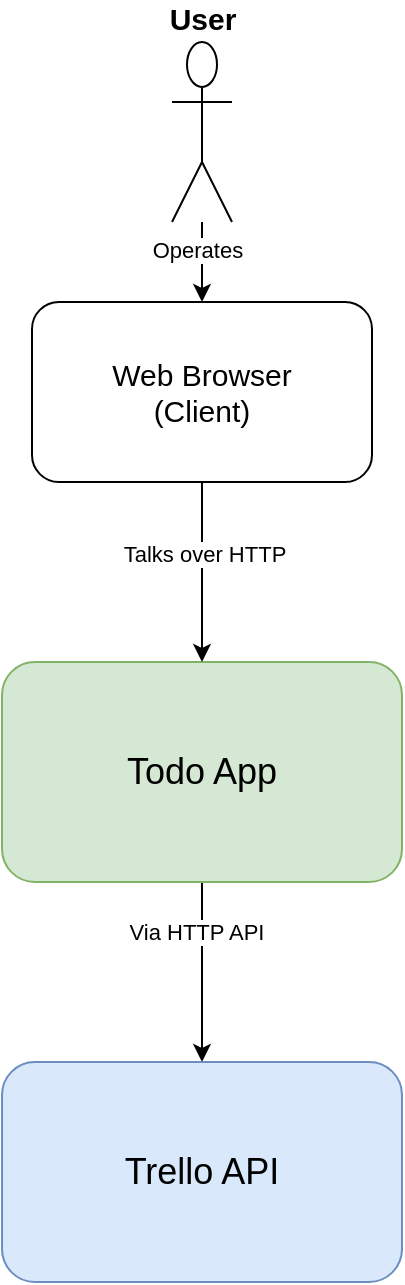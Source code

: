 <mxfile version="24.6.4" type="device" pages="3">
  <diagram name="System Context" id="VpN-JT4xctE0cHFxicZI">
    <mxGraphModel dx="1434" dy="772" grid="1" gridSize="10" guides="1" tooltips="1" connect="1" arrows="1" fold="1" page="1" pageScale="1" pageWidth="850" pageHeight="1100" math="0" shadow="0">
      <root>
        <mxCell id="0" />
        <mxCell id="1" parent="0" />
        <mxCell id="JMRgtsi1ffVyJAObRfW9-12" value="" style="edgeStyle=orthogonalEdgeStyle;rounded=0;orthogonalLoop=1;jettySize=auto;html=1;" edge="1" parent="1" source="JMRgtsi1ffVyJAObRfW9-1" target="JMRgtsi1ffVyJAObRfW9-11">
          <mxGeometry relative="1" as="geometry" />
        </mxCell>
        <mxCell id="JMRgtsi1ffVyJAObRfW9-13" value="Via HTTP API" style="edgeLabel;html=1;align=center;verticalAlign=middle;resizable=0;points=[];" vertex="1" connectable="0" parent="JMRgtsi1ffVyJAObRfW9-12">
          <mxGeometry x="-0.44" y="-3" relative="1" as="geometry">
            <mxPoint as="offset" />
          </mxGeometry>
        </mxCell>
        <mxCell id="JMRgtsi1ffVyJAObRfW9-1" value="&lt;font style=&quot;font-size: 18px;&quot;&gt;Todo App&lt;/font&gt;" style="rounded=1;whiteSpace=wrap;html=1;fillColor=#d5e8d4;strokeColor=#82b366;" vertex="1" parent="1">
          <mxGeometry x="335" y="350" width="200" height="110" as="geometry" />
        </mxCell>
        <mxCell id="JMRgtsi1ffVyJAObRfW9-7" value="" style="edgeStyle=orthogonalEdgeStyle;rounded=0;orthogonalLoop=1;jettySize=auto;html=1;" edge="1" parent="1" source="JMRgtsi1ffVyJAObRfW9-2" target="JMRgtsi1ffVyJAObRfW9-5">
          <mxGeometry relative="1" as="geometry" />
        </mxCell>
        <mxCell id="JMRgtsi1ffVyJAObRfW9-9" value="Operates&amp;nbsp;" style="edgeLabel;html=1;align=center;verticalAlign=middle;resizable=0;points=[];" vertex="1" connectable="0" parent="JMRgtsi1ffVyJAObRfW9-7">
          <mxGeometry x="-0.3" y="-1" relative="1" as="geometry">
            <mxPoint as="offset" />
          </mxGeometry>
        </mxCell>
        <mxCell id="JMRgtsi1ffVyJAObRfW9-2" value="&lt;font style=&quot;font-size: 15px;&quot;&gt;&lt;b&gt;User&lt;/b&gt;&lt;/font&gt;" style="shape=umlActor;verticalLabelPosition=top;verticalAlign=bottom;html=1;outlineConnect=0;labelPosition=center;align=center;" vertex="1" parent="1">
          <mxGeometry x="420" y="40" width="30" height="90" as="geometry" />
        </mxCell>
        <mxCell id="JMRgtsi1ffVyJAObRfW9-8" value="" style="edgeStyle=orthogonalEdgeStyle;rounded=0;orthogonalLoop=1;jettySize=auto;html=1;" edge="1" parent="1" source="JMRgtsi1ffVyJAObRfW9-5" target="JMRgtsi1ffVyJAObRfW9-1">
          <mxGeometry relative="1" as="geometry" />
        </mxCell>
        <mxCell id="JMRgtsi1ffVyJAObRfW9-10" value="Talks over HTTP" style="edgeLabel;html=1;align=center;verticalAlign=middle;resizable=0;points=[];" vertex="1" connectable="0" parent="JMRgtsi1ffVyJAObRfW9-8">
          <mxGeometry x="-0.2" y="1" relative="1" as="geometry">
            <mxPoint as="offset" />
          </mxGeometry>
        </mxCell>
        <mxCell id="JMRgtsi1ffVyJAObRfW9-5" value="&lt;font style=&quot;font-size: 15px;&quot;&gt;Web Browser&lt;/font&gt;&lt;div style=&quot;font-size: 15px;&quot;&gt;&lt;font style=&quot;font-size: 15px;&quot;&gt;(Client)&lt;/font&gt;&lt;/div&gt;" style="rounded=1;whiteSpace=wrap;html=1;" vertex="1" parent="1">
          <mxGeometry x="350" y="170" width="170" height="90" as="geometry" />
        </mxCell>
        <mxCell id="JMRgtsi1ffVyJAObRfW9-11" value="&lt;font style=&quot;font-size: 18px;&quot;&gt;Trello API&lt;/font&gt;" style="rounded=1;whiteSpace=wrap;html=1;fillColor=#dae8fc;strokeColor=#6c8ebf;" vertex="1" parent="1">
          <mxGeometry x="335" y="550" width="200" height="110" as="geometry" />
        </mxCell>
      </root>
    </mxGraphModel>
  </diagram>
  <diagram id="4s02iePh3nbOPt7GGtRw" name="Container">
    <mxGraphModel dx="1434" dy="772" grid="1" gridSize="10" guides="1" tooltips="1" connect="1" arrows="1" fold="1" page="1" pageScale="1" pageWidth="850" pageHeight="1100" math="0" shadow="0">
      <root>
        <mxCell id="0" />
        <mxCell id="1" parent="0" />
        <mxCell id="UIeOPaC58UkcGCqv1Abo-3" value="&lt;font style=&quot;font-size: 18px;&quot;&gt;Todo App&lt;/font&gt;" style="rounded=1;whiteSpace=wrap;html=1;fillColor=#f5f5f5;strokeColor=#666666;fontColor=#333333;labelPosition=left;verticalLabelPosition=top;align=right;verticalAlign=bottom;" vertex="1" parent="1">
          <mxGeometry x="250" y="230" width="370" height="230" as="geometry" />
        </mxCell>
        <mxCell id="UIeOPaC58UkcGCqv1Abo-1" value="" style="edgeStyle=orthogonalEdgeStyle;rounded=0;orthogonalLoop=1;jettySize=auto;html=1;exitX=0.5;exitY=1;exitDx=0;exitDy=0;" edge="1" parent="1" source="UIeOPaC58UkcGCqv1Abo-12" target="UIeOPaC58UkcGCqv1Abo-10">
          <mxGeometry relative="1" as="geometry" />
        </mxCell>
        <mxCell id="UIeOPaC58UkcGCqv1Abo-2" value="Via HTTP API" style="edgeLabel;html=1;align=center;verticalAlign=middle;resizable=0;points=[];" vertex="1" connectable="0" parent="UIeOPaC58UkcGCqv1Abo-1">
          <mxGeometry x="-0.44" y="-3" relative="1" as="geometry">
            <mxPoint x="3" y="-16" as="offset" />
          </mxGeometry>
        </mxCell>
        <mxCell id="UIeOPaC58UkcGCqv1Abo-7" value="" style="edgeStyle=orthogonalEdgeStyle;rounded=0;orthogonalLoop=1;jettySize=auto;html=1;entryX=0.5;entryY=0;entryDx=0;entryDy=0;" edge="1" parent="1" source="UIeOPaC58UkcGCqv1Abo-9" target="UIeOPaC58UkcGCqv1Abo-11">
          <mxGeometry relative="1" as="geometry" />
        </mxCell>
        <mxCell id="UIeOPaC58UkcGCqv1Abo-8" value="Talks over HTTP" style="edgeLabel;html=1;align=center;verticalAlign=middle;resizable=0;points=[];" vertex="1" connectable="0" parent="UIeOPaC58UkcGCqv1Abo-7">
          <mxGeometry x="-0.2" y="1" relative="1" as="geometry">
            <mxPoint as="offset" />
          </mxGeometry>
        </mxCell>
        <mxCell id="UIeOPaC58UkcGCqv1Abo-9" value="&lt;font style=&quot;font-size: 15px;&quot;&gt;Web Browser&lt;/font&gt;&lt;div style=&quot;font-size: 15px;&quot;&gt;&lt;font style=&quot;font-size: 15px;&quot;&gt;(Client)&lt;/font&gt;&lt;/div&gt;" style="rounded=1;whiteSpace=wrap;html=1;" vertex="1" parent="1">
          <mxGeometry x="350" y="30" width="170" height="90" as="geometry" />
        </mxCell>
        <mxCell id="UIeOPaC58UkcGCqv1Abo-10" value="&lt;font style=&quot;font-size: 18px;&quot;&gt;Trello API&lt;/font&gt;" style="rounded=1;whiteSpace=wrap;html=1;fillColor=#dae8fc;strokeColor=#6c8ebf;" vertex="1" parent="1">
          <mxGeometry x="335" y="550" width="200" height="110" as="geometry" />
        </mxCell>
        <mxCell id="UIeOPaC58UkcGCqv1Abo-13" value="" style="edgeStyle=orthogonalEdgeStyle;rounded=0;orthogonalLoop=1;jettySize=auto;html=1;" edge="1" parent="1" source="UIeOPaC58UkcGCqv1Abo-11" target="UIeOPaC58UkcGCqv1Abo-12">
          <mxGeometry relative="1" as="geometry" />
        </mxCell>
        <mxCell id="UIeOPaC58UkcGCqv1Abo-14" value="Passes Request to" style="edgeLabel;html=1;align=center;verticalAlign=middle;resizable=0;points=[];" vertex="1" connectable="0" parent="UIeOPaC58UkcGCqv1Abo-13">
          <mxGeometry x="0.4" y="-1" relative="1" as="geometry">
            <mxPoint x="1" y="-15" as="offset" />
          </mxGeometry>
        </mxCell>
        <mxCell id="UIeOPaC58UkcGCqv1Abo-11" value="Flask Webserver" style="rounded=1;whiteSpace=wrap;html=1;fillColor=#fff2cc;strokeColor=#d6b656;" vertex="1" parent="1">
          <mxGeometry x="375" y="250" width="120" height="60" as="geometry" />
        </mxCell>
        <mxCell id="UIeOPaC58UkcGCqv1Abo-12" value="Todo Application Code&amp;nbsp;&lt;div&gt;(Python WSGI App)&lt;/div&gt;" style="rounded=1;whiteSpace=wrap;html=1;fillColor=#d5e8d4;strokeColor=#82b366;" vertex="1" parent="1">
          <mxGeometry x="375" y="360" width="120" height="60" as="geometry" />
        </mxCell>
      </root>
    </mxGraphModel>
  </diagram>
  <diagram id="uiKmPD8nNhiPi4kbkTtW" name="Component">
    <mxGraphModel dx="1434" dy="772" grid="1" gridSize="10" guides="1" tooltips="1" connect="1" arrows="1" fold="1" page="1" pageScale="1" pageWidth="850" pageHeight="1100" math="0" shadow="0">
      <root>
        <mxCell id="0" />
        <mxCell id="1" parent="0" />
        <mxCell id="sQrVRHKRUVWe9jfhUlbX-11" value="Todo Application Code&amp;nbsp;&lt;div&gt;(Python WSGI App)&lt;/div&gt;" style="rounded=1;whiteSpace=wrap;html=1;labelPosition=left;verticalLabelPosition=top;align=right;verticalAlign=bottom;fillColor=#f5f5f5;fontColor=#333333;strokeColor=#666666;" vertex="1" parent="1">
          <mxGeometry x="180" y="160" width="510" height="300" as="geometry" />
        </mxCell>
        <mxCell id="sQrVRHKRUVWe9jfhUlbX-2" value="" style="edgeStyle=orthogonalEdgeStyle;rounded=0;orthogonalLoop=1;jettySize=auto;html=1;" edge="1" parent="1" source="sQrVRHKRUVWe9jfhUlbX-16" target="sQrVRHKRUVWe9jfhUlbX-7">
          <mxGeometry relative="1" as="geometry" />
        </mxCell>
        <mxCell id="sQrVRHKRUVWe9jfhUlbX-3" value="Via HTTP API" style="edgeLabel;html=1;align=center;verticalAlign=middle;resizable=0;points=[];" vertex="1" connectable="0" parent="sQrVRHKRUVWe9jfhUlbX-2">
          <mxGeometry x="-0.44" y="-3" relative="1" as="geometry">
            <mxPoint x="3" y="25" as="offset" />
          </mxGeometry>
        </mxCell>
        <mxCell id="sQrVRHKRUVWe9jfhUlbX-7" value="&lt;font style=&quot;font-size: 18px;&quot;&gt;Trello API&lt;/font&gt;" style="rounded=1;whiteSpace=wrap;html=1;fillColor=#dae8fc;strokeColor=#6c8ebf;" vertex="1" parent="1">
          <mxGeometry x="335" y="550" width="200" height="110" as="geometry" />
        </mxCell>
        <mxCell id="sQrVRHKRUVWe9jfhUlbX-8" value="" style="edgeStyle=orthogonalEdgeStyle;rounded=0;orthogonalLoop=1;jettySize=auto;html=1;entryX=0.5;entryY=0;entryDx=0;entryDy=0;" edge="1" parent="1" source="sQrVRHKRUVWe9jfhUlbX-10" target="sQrVRHKRUVWe9jfhUlbX-12">
          <mxGeometry relative="1" as="geometry" />
        </mxCell>
        <mxCell id="sQrVRHKRUVWe9jfhUlbX-9" value="Passes Request to" style="edgeLabel;html=1;align=center;verticalAlign=middle;resizable=0;points=[];" vertex="1" connectable="0" parent="sQrVRHKRUVWe9jfhUlbX-8">
          <mxGeometry x="0.4" y="-1" relative="1" as="geometry">
            <mxPoint x="1" y="-15" as="offset" />
          </mxGeometry>
        </mxCell>
        <mxCell id="sQrVRHKRUVWe9jfhUlbX-10" value="Flask Webserver" style="rounded=1;whiteSpace=wrap;html=1;fillColor=#fff2cc;strokeColor=#d6b656;" vertex="1" parent="1">
          <mxGeometry x="375" y="30" width="120" height="60" as="geometry" />
        </mxCell>
        <mxCell id="sQrVRHKRUVWe9jfhUlbX-20" value="" style="edgeStyle=orthogonalEdgeStyle;rounded=0;orthogonalLoop=1;jettySize=auto;html=1;" edge="1" parent="1" source="sQrVRHKRUVWe9jfhUlbX-12" target="sQrVRHKRUVWe9jfhUlbX-16">
          <mxGeometry relative="1" as="geometry" />
        </mxCell>
        <mxCell id="sQrVRHKRUVWe9jfhUlbX-12" value="Webserver Routes&lt;div&gt;(app.py)&lt;/div&gt;" style="rounded=1;whiteSpace=wrap;html=1;" vertex="1" parent="1">
          <mxGeometry x="375" y="200" width="120" height="60" as="geometry" />
        </mxCell>
        <mxCell id="sQrVRHKRUVWe9jfhUlbX-19" value="" style="edgeStyle=orthogonalEdgeStyle;rounded=0;orthogonalLoop=1;jettySize=auto;html=1;" edge="1" parent="1" source="sQrVRHKRUVWe9jfhUlbX-13" target="sQrVRHKRUVWe9jfhUlbX-12">
          <mxGeometry relative="1" as="geometry" />
        </mxCell>
        <mxCell id="sQrVRHKRUVWe9jfhUlbX-13" value="HTML Templates" style="rounded=1;whiteSpace=wrap;html=1;" vertex="1" parent="1">
          <mxGeometry x="210" y="200" width="120" height="60" as="geometry" />
        </mxCell>
        <mxCell id="sQrVRHKRUVWe9jfhUlbX-22" style="edgeStyle=orthogonalEdgeStyle;rounded=0;orthogonalLoop=1;jettySize=auto;html=1;entryX=1;entryY=0.5;entryDx=0;entryDy=0;" edge="1" parent="1" source="sQrVRHKRUVWe9jfhUlbX-14" target="sQrVRHKRUVWe9jfhUlbX-12">
          <mxGeometry relative="1" as="geometry">
            <Array as="points">
              <mxPoint x="528" y="280" />
              <mxPoint x="528" y="230" />
            </Array>
          </mxGeometry>
        </mxCell>
        <mxCell id="sQrVRHKRUVWe9jfhUlbX-24" style="edgeStyle=orthogonalEdgeStyle;rounded=0;orthogonalLoop=1;jettySize=auto;html=1;exitX=0;exitY=0.75;exitDx=0;exitDy=0;entryX=1;entryY=0.5;entryDx=0;entryDy=0;" edge="1" parent="1" source="sQrVRHKRUVWe9jfhUlbX-14" target="sQrVRHKRUVWe9jfhUlbX-16">
          <mxGeometry relative="1" as="geometry">
            <Array as="points">
              <mxPoint x="528" y="305" />
              <mxPoint x="528" y="340" />
            </Array>
          </mxGeometry>
        </mxCell>
        <mxCell id="sQrVRHKRUVWe9jfhUlbX-14" value="Data classes&lt;div&gt;(Item/viewModel)&lt;/div&gt;" style="rounded=1;whiteSpace=wrap;html=1;" vertex="1" parent="1">
          <mxGeometry x="560" y="260" width="120" height="60" as="geometry" />
        </mxCell>
        <mxCell id="sQrVRHKRUVWe9jfhUlbX-16" value="Trello Client" style="rounded=1;whiteSpace=wrap;html=1;" vertex="1" parent="1">
          <mxGeometry x="375" y="310" width="120" height="60" as="geometry" />
        </mxCell>
      </root>
    </mxGraphModel>
  </diagram>
</mxfile>
